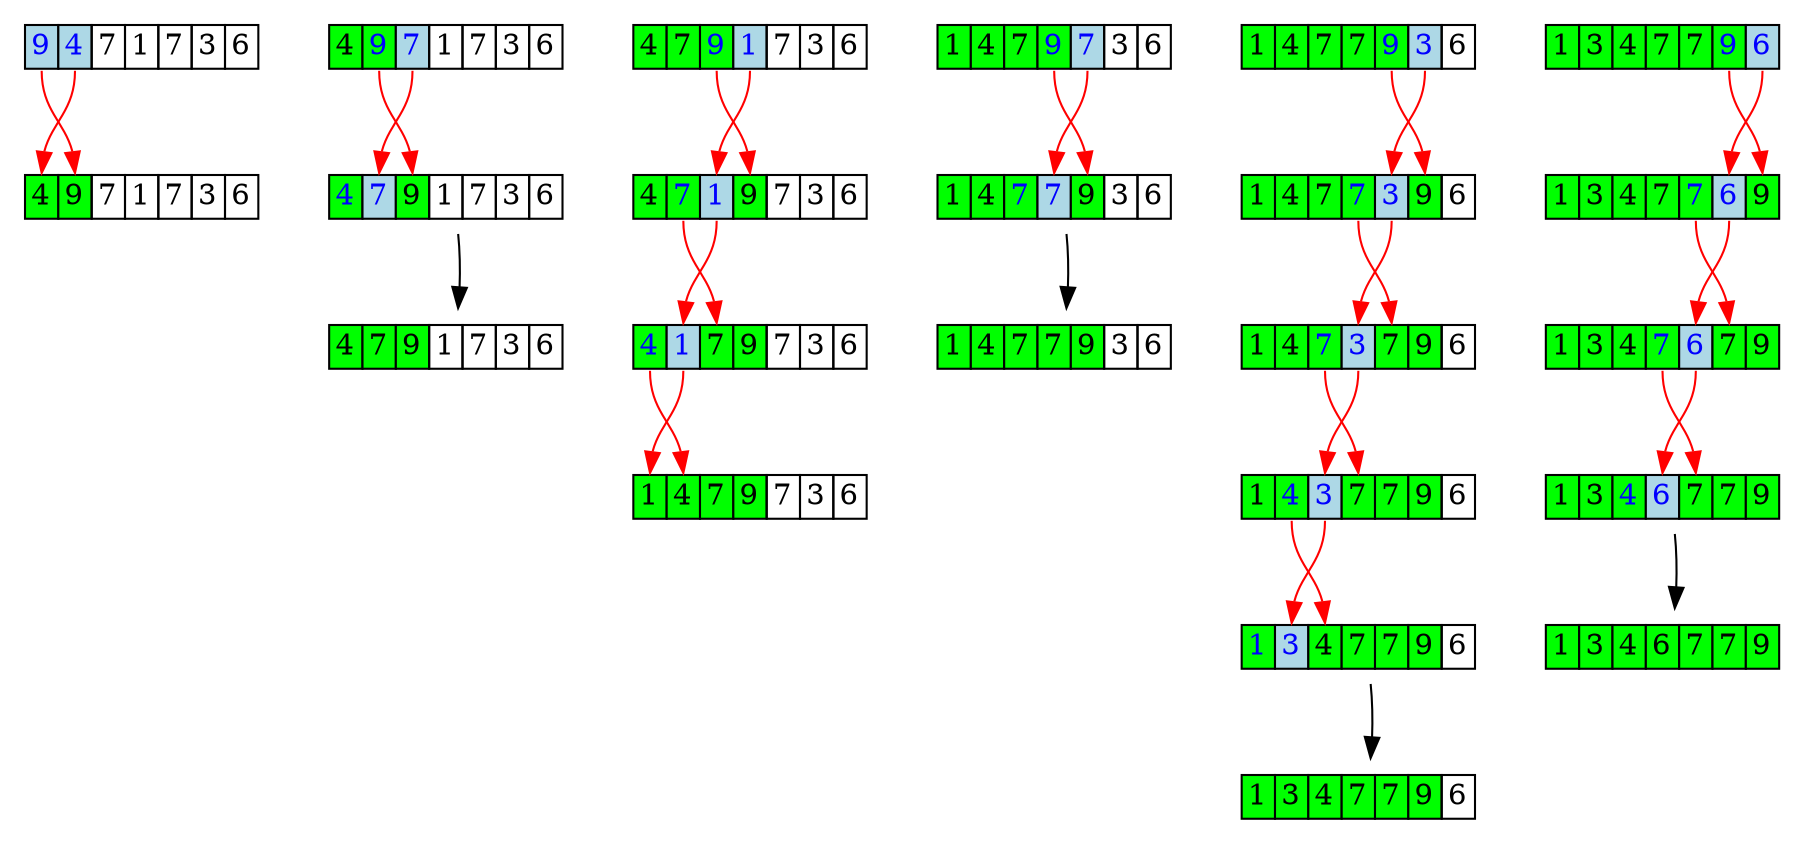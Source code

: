 digraph a {

  node [shape=plaintext]

  {rank = same s1 t1 u1 v1 w1 x1}
  {rank = same s2 t2 u2 v2 w2 x2}
  {rank = same t3 u3 v3 w3 x3}
  {rank = same u4 w4 x4}
  {rank = same w5 x5}
  {rank = same w6}

  s1 -> s2 [color = white weight=10000]
  t1 -> t2 -> t3 [color = white weight=10000]
  u1 -> u2 -> u3 -> u4 [color = white weight=10000]
  v1 -> v2 -> v3 [color = white weight=10000]
  w1 -> w2 -> w3 -> w4 -> w5 -> w6 [color = white weight=10000]
  x1 -> x2 -> x3 -> x4 -> x5 [color = white weight=10000]

  s1 [
   label=<
     <table border="0" cellborder="1" cellspacing="0">
       <tr><td bgcolor="lightblue" port="0"><font color="blue">9</font></td><td bgcolor="lightblue" port="1"><font color="blue">4</font></td><td>7</td><td>1</td><td>7</td><td>3</td><td>6</td></tr>
     </table>>
  ];

// <font color="blue"> </font>

s1:0:s -> s2:1:n [color = "red"]
s1:1:s -> s2:0:n [color = "red"]

  s2 [
   label=<
     <table border="0" cellborder="1" cellspacing="0">
       <tr><td bgcolor="green" port="0">4</td><td  bgcolor="green" port="1">9</td><td>7</td><td>1</td><td>7</td><td>3</td><td>6</td></tr>
     </table>>
  ];

  t1 [
   label=<
     <table border="0" cellborder="1" cellspacing="0">
       <tr><td bgcolor="green" >4</td><td  bgcolor="green" port="0"><font color="blue">9</font></td><td bgcolor="lightblue" port="1"><font  color="blue">7</font></td><td>1</td><td>7</td><td>3</td><td>6</td></tr>
     </table>>
  ];

t1:0:s -> t2:1:n [color = "red"]
t1:1:s -> t2:0:n [color = "red"]

  t2 [
   label=<
     <table border="0" cellborder="1" cellspacing="0">
       <tr><td bgcolor="green"><font color="blue">4</font></td>
	   <td bgcolor="lightblue" port="0"><font color="blue">7</font></td>
	   <td bgcolor="green" port="1">9</td>
           <td>1</td>
           <td>7</td>
           <td>3</td>
           <td>6</td>
       </tr>
     </table>>
  ];

t2 -> t3

  t3 [
   label=<
     <table border="0" cellborder="1" cellspacing="0">
       <tr><td bgcolor="green">4</td>
	   <td bgcolor="green" port="0">7</td>
	   <td bgcolor="green" port="1">9</td>
           <td>1</td>
           <td>7</td>
           <td>3</td>
           <td>6</td>
       </tr>
     </table>>
  ];

  u1 [
   label=<
     <table border="0" cellborder="1" cellspacing="0">
       <tr><td bgcolor="green" port="0">4</td>
	   <td bgcolor="green" port="1">7</td>
	   <td bgcolor="green" port="2"><font color="blue">9</font></td>
           <td bgcolor="lightblue" port="3"><font color="blue">1</font></td>
           <td port="4">7</td>
           <td port="5">3</td>
           <td port="6">6</td>
       </tr>
     </table>>
  ];

u1:3:s -> u2:2:n [color = "red"]
u1:2:s -> u2:3:n [color = "red"]

  u2 [
   label=<
     <table border="0" cellborder="1" cellspacing="0">
       <tr><td bgcolor="green" port="0">4</td>
	   <td bgcolor="green" port="1"><font color="blue">7</font></td>
	   <td bgcolor="lightblue" port="2"><font color="blue">1</font></td>
           <td bgcolor="green" port="3">9</td>
           <td port="4">7</td>
           <td port="5">3</td>
           <td port="6">6</td>
       </tr>
     </table>>
  ];

u2:2:s -> u3:1:n [color = "red"]
u2:1:s -> u3:2:n [color = "red"]

  u3 [
   label=<
     <table border="0" cellborder="1" cellspacing="0">
       <tr><td bgcolor="green" port="0"><font color="blue">4</font></td>
	   <td bgcolor="lightblue" port="1"><font color="blue">1</font></td>
	   <td bgcolor="green" port="2">7</td>
           <td bgcolor="green" port="3">9</td>
           <td port="4">7</td>
           <td port="5">3</td>
           <td port="6">6</td>
       </tr>
     </table>>
  ];

u3:1:s -> u4:0:n [color = "red"]
u3:0:s -> u4:1:n [color = "red"]

  u4 [
   label=<
     <table border="0" cellborder="1" cellspacing="0">
       <tr><td bgcolor="green" port="0">1</td>
	   <td bgcolor="green" port="1">4</td>
	   <td bgcolor="green" port="2">7</td>
           <td bgcolor="green" port="3">9</td>
           <td port="4">7</td>
           <td port="5">3</td>
           <td port="6">6</td>
       </tr>
     </table>>
  ];

  v1 [
   label=<
     <table border="0" cellborder="1" cellspacing="0">
       <tr><td bgcolor="green" port="0">1</td>
	   <td bgcolor="green" port="1">4</td>
	   <td bgcolor="green" port="2">7</td>
           <td bgcolor="green" port="3"><font color="blue">9</font></td>
           <td bgcolor="lightblue" port="4"><font color="blue">7</font></td>
           <td port="5">3</td>
           <td port="6">6</td>
       </tr>
     </table>>
  ];

v1:4:s -> v2:3:n [color = "red"]
v1:3:s -> v2:4:n [color = "red"]

  v2 [
   label=<
     <table border="0" cellborder="1" cellspacing="0">
       <tr><td bgcolor="green" port="0">1</td>
	   <td bgcolor="green" port="1">4</td>
	   <td bgcolor="green" port="2"><font color="blue">7</font></td>
           <td bgcolor="lightblue" port="3"><font color="blue">7</font></td>
           <td bgcolor="green" port="4">9</td>
           <td port="5">3</td>
           <td port="6">6</td>
       </tr>
     </table>>
  ];

v2 -> v3

  v3 [
   label=<
     <table border="0" cellborder="1" cellspacing="0">
       <tr><td bgcolor="green" port="0">1</td>
	   <td bgcolor="green" port="1">4</td>
	   <td bgcolor="green" port="2">7</td>
           <td bgcolor="green" port="3">7</td>
           <td bgcolor="green" port="4">9</td>
           <td port="5">3</td>
           <td port="6">6</td>
       </tr>
     </table>>
  ];

  w1 [
   label=<
     <table border="0" cellborder="1" cellspacing="0">
       <tr><td bgcolor="green" port="0">1</td>
	   <td bgcolor="green" port="1">4</td>
	   <td bgcolor="green" port="2">7</td>
           <td bgcolor="green" port="3">7</td>
           <td bgcolor="green" port="4"><font color="blue">9</font></td>
           <td bgcolor="lightblue" port="5"><font color="blue">3</font></td>
           <td port="6">6</td>
       </tr>
     </table>>
  ];

w1:5:s -> w2:4:n [color = "red"]
w1:4:s -> w2:5:n [color = "red"]

  w2 [
   label=<
     <table border="0" cellborder="1" cellspacing="0">
       <tr><td bgcolor="green" port="0">1</td>
	   <td bgcolor="green" port="1">4</td>
	   <td bgcolor="green" port="2">7</td>
           <td bgcolor="green" port="3"><font color="blue">7</font></td>
	   <td bgcolor="lightblue" port="4"><font color="blue">3</font></td>
           <td bgcolor="green" port="5">9</td>
           <td port="6">6</td>
       </tr>
     </table>>
  ];

w2:4:s -> w3:3:n [color = "red"]
w2:3:s -> w3:4:n [color = "red"]

  w3 [
   label=<
     <table border="0" cellborder="1" cellspacing="0">
       <tr><td bgcolor="green" port="0">1</td>
	   <td bgcolor="green" port="1">4</td>
	   <td bgcolor="green" port="2"><font color="blue">7</font></td>
	   <td bgcolor="lightblue" port="3"><font color="blue">3</font></td>
           <td bgcolor="green" port="4">7</td>
           <td bgcolor="green" port="5">9</td>
           <td port="6">6</td>
       </tr>
     </table>>
  ];

w3:3:s -> w4:2:n [color = "red"]
w3:2:s -> w4:3:n [color = "red"]

  w4 [
   label=<
     <table border="0" cellborder="1" cellspacing="0">
       <tr><td bgcolor="green" port="0">1</td>
	   <td bgcolor="green" port="1"><font color="blue">4</font></td>
	   <td bgcolor="lightblue" port="2"><font color="blue">3</font></td>
	   <td bgcolor="green" port="3">7</td>
           <td bgcolor="green" port="4">7</td>
           <td bgcolor="green" port="5">9</td>
           <td port="6">6</td>
       </tr>
     </table>>
  ];

w4:2:s -> w5:1:n [color = "red"]
w4:1:s -> w5:2:n [color = "red"]

  w5 [
   label=<
     <table border="0" cellborder="1" cellspacing="0">
       <tr><td bgcolor="green" port="0"><font color="blue">1</font></td>
	   <td bgcolor="lightblue" port="1"><font color="blue">3</font></td>
	   <td bgcolor="green" port="2">4</td>
	   <td bgcolor="green" port="3">7</td>
           <td bgcolor="green" port="4">7</td>
           <td bgcolor="green" port="5">9</td>
           <td port="6">6</td>
       </tr>
     </table>>
  ];

w5 -> w6

  w6 [
   label=<
     <table border="0" cellborder="1" cellspacing="0">
       <tr><td bgcolor="green" port="0">1</td>
	   <td bgcolor="green" port="1">3</td>
	   <td bgcolor="green" port="2">4</td>
	   <td bgcolor="green" port="3">7</td>
           <td bgcolor="green" port="4">7</td>
           <td bgcolor="green" port="5">9</td>
           <td port="6">6</td>
       </tr>
     </table>>
  ];

  x1 [
   label=<
     <table border="0" cellborder="1" cellspacing="0">
       <tr><td bgcolor="green" port="0">1</td>
	   <td bgcolor="green" port="1">3</td>
	   <td bgcolor="green" port="2">4</td>
	   <td bgcolor="green" port="3">7</td>
           <td bgcolor="green" port="4">7</td>
           <td bgcolor="green" port="5"><font color="blue">9</font></td>
           <td bgcolor="lightblue" port="6"><font color="blue">6</font></td>
       </tr>
     </table>>
  ];

x1:5:s -> x2:6:n [color = "red"]
x1:6:s -> x2:5:n [color = "red"]

  x2 [
   label=<
     <table border="0" cellborder="1" cellspacing="0">
       <tr><td bgcolor="green" port="0">1</td>
	   <td bgcolor="green" port="1">3</td>
	   <td bgcolor="green" port="2">4</td>
	   <td bgcolor="green" port="3">7</td>
           <td bgcolor="green" port="4"><font color="blue">7</font></td>
           <td bgcolor="lightblue" port="5"><font color="blue">6</font></td>
           <td bgcolor="green" port="6">9</td>
       </tr>
     </table>>
  ];

x2:4:s -> x3:5:n [color = "red"]
x2:5:s -> x3:4:n [color = "red"]

  x3 [
   label=<
     <table border="0" cellborder="1" cellspacing="0">
       <tr><td bgcolor="green" port="0">1</td>
	   <td bgcolor="green" port="1">3</td>
	   <td bgcolor="green" port="2">4</td>
	   <td bgcolor="green" port="3"><font color="blue">7</font></td>
           <td bgcolor="lightblue" port="4"><font color="blue">6</font></td>
           <td bgcolor="green" port="5">7</td>
           <td bgcolor="green" port="6">9</td>
       </tr>
     </table>>
  ];

x3:3:s -> x4:4:n [color = "red"]
x3:4:s -> x4:3:n [color = "red"]

  x4 [
   label=<
     <table border="0" cellborder="1" cellspacing="0">
       <tr><td bgcolor="green" port="0">1</td>
	   <td bgcolor="green" port="1">3</td>
	   <td bgcolor="green" port="2"><font color="blue">4</font></td>
           <td bgcolor="lightblue" port="3"><font color="blue">6</font></td>
	   <td bgcolor="green" port="4">7</td>
           <td bgcolor="green" port="5">7</td>
           <td bgcolor="green" port="6">9</td>
       </tr>
     </table>>
  ];

x4 -> x5

  x5 [
   label=<
     <table border="0" cellborder="1" cellspacing="0">
       <tr><td bgcolor="green" port="0">1</td>
	   <td bgcolor="green" port="1">3</td>
	   <td bgcolor="green" port="2">4</td>
           <td bgcolor="green" port="4">6</td>
	   <td bgcolor="green" port="3">7</td>
           <td bgcolor="green" port="5">7</td>
           <td bgcolor="green" port="6">9</td>
       </tr>
     </table>>
  ];

}

